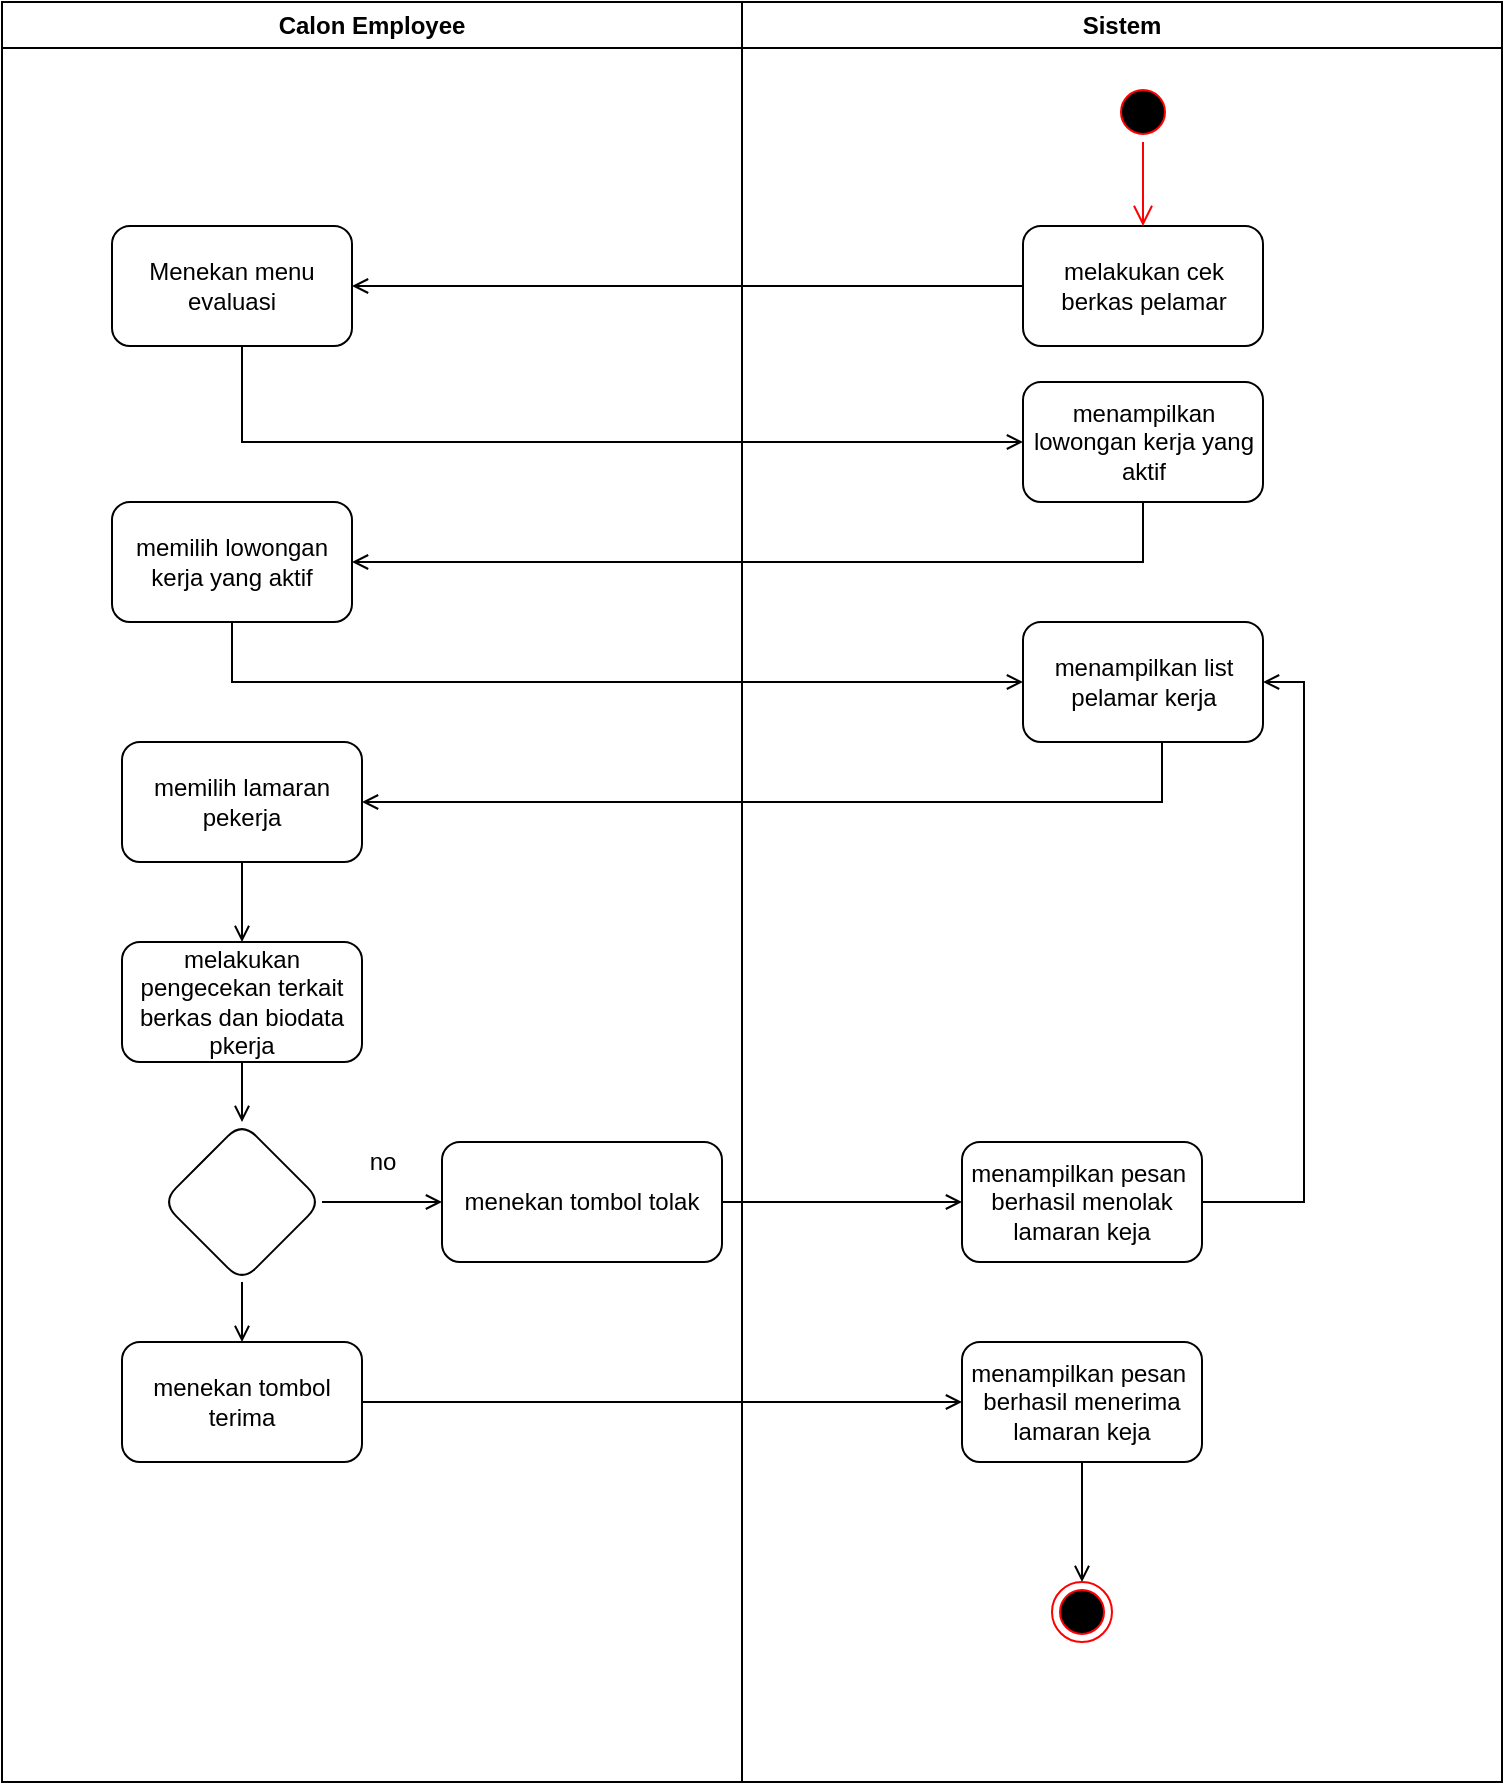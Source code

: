 <mxfile version="20.6.0" type="github">
  <diagram name="Page-1" id="e7e014a7-5840-1c2e-5031-d8a46d1fe8dd">
    <mxGraphModel dx="1485" dy="645" grid="1" gridSize="10" guides="1" tooltips="1" connect="1" arrows="1" fold="1" page="1" pageScale="1" pageWidth="1169" pageHeight="826" background="none" math="0" shadow="0">
      <root>
        <mxCell id="0" />
        <mxCell id="1" parent="0" />
        <mxCell id="SPDB-RYZYYu29DdNVvm_-6" value="Calon Employee" style="swimlane;whiteSpace=wrap;startSize=23;" parent="1" vertex="1">
          <mxGeometry x="-980" y="30" width="370" height="890" as="geometry" />
        </mxCell>
        <mxCell id="SPDB-RYZYYu29DdNVvm_-9" value="Menekan menu evaluasi" style="rounded=1;whiteSpace=wrap;html=1;" parent="SPDB-RYZYYu29DdNVvm_-6" vertex="1">
          <mxGeometry x="55" y="112" width="120" height="60" as="geometry" />
        </mxCell>
        <mxCell id="AOkr8u-bV6MO1qzEirwp-4" value="memilih lowongan kerja yang aktif" style="whiteSpace=wrap;html=1;rounded=1;" parent="SPDB-RYZYYu29DdNVvm_-6" vertex="1">
          <mxGeometry x="55" y="250" width="120" height="60" as="geometry" />
        </mxCell>
        <mxCell id="AOkr8u-bV6MO1qzEirwp-11" value="" style="edgeStyle=orthogonalEdgeStyle;rounded=0;orthogonalLoop=1;jettySize=auto;html=1;endArrow=open;endFill=0;" parent="SPDB-RYZYYu29DdNVvm_-6" source="AOkr8u-bV6MO1qzEirwp-8" target="AOkr8u-bV6MO1qzEirwp-10" edge="1">
          <mxGeometry relative="1" as="geometry" />
        </mxCell>
        <mxCell id="AOkr8u-bV6MO1qzEirwp-8" value="memilih lamaran pekerja" style="whiteSpace=wrap;html=1;rounded=1;" parent="SPDB-RYZYYu29DdNVvm_-6" vertex="1">
          <mxGeometry x="60" y="370" width="120" height="60" as="geometry" />
        </mxCell>
        <mxCell id="AOkr8u-bV6MO1qzEirwp-13" value="" style="edgeStyle=orthogonalEdgeStyle;rounded=0;orthogonalLoop=1;jettySize=auto;html=1;endArrow=open;endFill=0;" parent="SPDB-RYZYYu29DdNVvm_-6" source="AOkr8u-bV6MO1qzEirwp-10" target="AOkr8u-bV6MO1qzEirwp-12" edge="1">
          <mxGeometry relative="1" as="geometry" />
        </mxCell>
        <mxCell id="AOkr8u-bV6MO1qzEirwp-10" value="melakukan pengecekan terkait berkas dan biodata pkerja" style="whiteSpace=wrap;html=1;rounded=1;" parent="SPDB-RYZYYu29DdNVvm_-6" vertex="1">
          <mxGeometry x="60" y="470" width="120" height="60" as="geometry" />
        </mxCell>
        <mxCell id="AOkr8u-bV6MO1qzEirwp-15" value="" style="edgeStyle=orthogonalEdgeStyle;rounded=0;orthogonalLoop=1;jettySize=auto;html=1;endArrow=open;endFill=0;" parent="SPDB-RYZYYu29DdNVvm_-6" source="AOkr8u-bV6MO1qzEirwp-12" target="AOkr8u-bV6MO1qzEirwp-14" edge="1">
          <mxGeometry relative="1" as="geometry" />
        </mxCell>
        <mxCell id="AOkr8u-bV6MO1qzEirwp-17" value="" style="edgeStyle=orthogonalEdgeStyle;rounded=0;orthogonalLoop=1;jettySize=auto;html=1;endArrow=open;endFill=0;" parent="SPDB-RYZYYu29DdNVvm_-6" source="AOkr8u-bV6MO1qzEirwp-12" target="AOkr8u-bV6MO1qzEirwp-16" edge="1">
          <mxGeometry relative="1" as="geometry" />
        </mxCell>
        <mxCell id="AOkr8u-bV6MO1qzEirwp-12" value="" style="rhombus;whiteSpace=wrap;html=1;rounded=1;" parent="SPDB-RYZYYu29DdNVvm_-6" vertex="1">
          <mxGeometry x="80" y="560" width="80" height="80" as="geometry" />
        </mxCell>
        <mxCell id="AOkr8u-bV6MO1qzEirwp-14" value="menekan tombol tolak" style="whiteSpace=wrap;html=1;rounded=1;" parent="SPDB-RYZYYu29DdNVvm_-6" vertex="1">
          <mxGeometry x="220" y="570" width="140" height="60" as="geometry" />
        </mxCell>
        <mxCell id="AOkr8u-bV6MO1qzEirwp-16" value="menekan tombol terima" style="whiteSpace=wrap;html=1;rounded=1;" parent="SPDB-RYZYYu29DdNVvm_-6" vertex="1">
          <mxGeometry x="60" y="670" width="120" height="60" as="geometry" />
        </mxCell>
        <mxCell id="SPDB-RYZYYu29DdNVvm_-20" value="Sistem" style="swimlane;whiteSpace=wrap" parent="1" vertex="1">
          <mxGeometry x="-610" y="30" width="380" height="890" as="geometry" />
        </mxCell>
        <mxCell id="SPDB-RYZYYu29DdNVvm_-21" value="melakukan cek berkas pelamar" style="whiteSpace=wrap;html=1;fillColor=rgb(255, 255, 255);strokeColor=rgb(0, 0, 0);fontColor=rgb(0, 0, 0);rounded=1;" parent="SPDB-RYZYYu29DdNVvm_-20" vertex="1">
          <mxGeometry x="140.5" y="112" width="120" height="60" as="geometry" />
        </mxCell>
        <mxCell id="SPDB-RYZYYu29DdNVvm_-7" value="" style="ellipse;shape=startState;fillColor=#000000;strokeColor=#ff0000;" parent="SPDB-RYZYYu29DdNVvm_-20" vertex="1">
          <mxGeometry x="185.5" y="40" width="30" height="30" as="geometry" />
        </mxCell>
        <mxCell id="SPDB-RYZYYu29DdNVvm_-8" value="" style="edgeStyle=elbowEdgeStyle;elbow=horizontal;verticalAlign=bottom;endArrow=open;endSize=8;strokeColor=#FF0000;endFill=1;rounded=0;entryX=0.5;entryY=0;entryDx=0;entryDy=0;" parent="SPDB-RYZYYu29DdNVvm_-20" source="SPDB-RYZYYu29DdNVvm_-7" target="SPDB-RYZYYu29DdNVvm_-21" edge="1">
          <mxGeometry x="-270" y="40" as="geometry">
            <mxPoint x="-254.833" y="110" as="targetPoint" />
          </mxGeometry>
        </mxCell>
        <mxCell id="AOkr8u-bV6MO1qzEirwp-2" value="menampilkan lowongan kerja yang aktif" style="whiteSpace=wrap;html=1;rounded=1;" parent="SPDB-RYZYYu29DdNVvm_-20" vertex="1">
          <mxGeometry x="140.5" y="190" width="120" height="60" as="geometry" />
        </mxCell>
        <mxCell id="AOkr8u-bV6MO1qzEirwp-6" value="menampilkan list pelamar kerja" style="whiteSpace=wrap;html=1;rounded=1;" parent="SPDB-RYZYYu29DdNVvm_-20" vertex="1">
          <mxGeometry x="140.5" y="310" width="120" height="60" as="geometry" />
        </mxCell>
        <mxCell id="AOkr8u-bV6MO1qzEirwp-21" value="" style="edgeStyle=orthogonalEdgeStyle;rounded=0;orthogonalLoop=1;jettySize=auto;html=1;entryX=1;entryY=0.5;entryDx=0;entryDy=0;endArrow=open;endFill=0;" parent="SPDB-RYZYYu29DdNVvm_-20" source="AOkr8u-bV6MO1qzEirwp-18" target="AOkr8u-bV6MO1qzEirwp-6" edge="1">
          <mxGeometry relative="1" as="geometry">
            <mxPoint x="310" y="600" as="targetPoint" />
            <Array as="points">
              <mxPoint x="281" y="600" />
              <mxPoint x="281" y="340" />
            </Array>
          </mxGeometry>
        </mxCell>
        <mxCell id="AOkr8u-bV6MO1qzEirwp-18" value="menampilkan pesan&amp;nbsp;&lt;br&gt;berhasil menolak lamaran keja" style="whiteSpace=wrap;html=1;rounded=1;" parent="SPDB-RYZYYu29DdNVvm_-20" vertex="1">
          <mxGeometry x="110" y="570" width="120" height="60" as="geometry" />
        </mxCell>
        <mxCell id="AOkr8u-bV6MO1qzEirwp-26" style="edgeStyle=orthogonalEdgeStyle;rounded=0;orthogonalLoop=1;jettySize=auto;html=1;entryX=0.5;entryY=0;entryDx=0;entryDy=0;endArrow=open;endFill=0;" parent="SPDB-RYZYYu29DdNVvm_-20" source="AOkr8u-bV6MO1qzEirwp-23" target="AOkr8u-bV6MO1qzEirwp-25" edge="1">
          <mxGeometry relative="1" as="geometry" />
        </mxCell>
        <mxCell id="AOkr8u-bV6MO1qzEirwp-23" value="menampilkan pesan&amp;nbsp;&lt;br style=&quot;border-color: var(--border-color);&quot;&gt;berhasil menerima lamaran keja" style="whiteSpace=wrap;html=1;rounded=1;" parent="SPDB-RYZYYu29DdNVvm_-20" vertex="1">
          <mxGeometry x="110" y="670" width="120" height="60" as="geometry" />
        </mxCell>
        <mxCell id="AOkr8u-bV6MO1qzEirwp-25" value="" style="ellipse;html=1;shape=endState;fillColor=#000000;strokeColor=#ff0000;" parent="SPDB-RYZYYu29DdNVvm_-20" vertex="1">
          <mxGeometry x="155" y="790" width="30" height="30" as="geometry" />
        </mxCell>
        <mxCell id="AOkr8u-bV6MO1qzEirwp-1" style="edgeStyle=orthogonalEdgeStyle;rounded=0;orthogonalLoop=1;jettySize=auto;html=1;entryX=1;entryY=0.5;entryDx=0;entryDy=0;endArrow=open;endFill=0;" parent="1" source="SPDB-RYZYYu29DdNVvm_-21" target="SPDB-RYZYYu29DdNVvm_-9" edge="1">
          <mxGeometry relative="1" as="geometry" />
        </mxCell>
        <mxCell id="AOkr8u-bV6MO1qzEirwp-3" value="" style="edgeStyle=orthogonalEdgeStyle;rounded=0;orthogonalLoop=1;jettySize=auto;html=1;endArrow=open;endFill=0;" parent="1" source="SPDB-RYZYYu29DdNVvm_-9" target="AOkr8u-bV6MO1qzEirwp-2" edge="1">
          <mxGeometry relative="1" as="geometry">
            <Array as="points">
              <mxPoint x="-860" y="250" />
            </Array>
          </mxGeometry>
        </mxCell>
        <mxCell id="AOkr8u-bV6MO1qzEirwp-5" value="" style="edgeStyle=orthogonalEdgeStyle;rounded=0;orthogonalLoop=1;jettySize=auto;html=1;endArrow=open;endFill=0;" parent="1" source="AOkr8u-bV6MO1qzEirwp-2" target="AOkr8u-bV6MO1qzEirwp-4" edge="1">
          <mxGeometry relative="1" as="geometry">
            <Array as="points">
              <mxPoint x="-409" y="310" />
            </Array>
          </mxGeometry>
        </mxCell>
        <mxCell id="AOkr8u-bV6MO1qzEirwp-7" value="" style="edgeStyle=orthogonalEdgeStyle;rounded=0;orthogonalLoop=1;jettySize=auto;html=1;endArrow=open;endFill=0;" parent="1" source="AOkr8u-bV6MO1qzEirwp-4" target="AOkr8u-bV6MO1qzEirwp-6" edge="1">
          <mxGeometry relative="1" as="geometry">
            <Array as="points">
              <mxPoint x="-865" y="370" />
            </Array>
          </mxGeometry>
        </mxCell>
        <mxCell id="AOkr8u-bV6MO1qzEirwp-9" value="" style="edgeStyle=orthogonalEdgeStyle;rounded=0;orthogonalLoop=1;jettySize=auto;html=1;endArrow=open;endFill=0;" parent="1" source="AOkr8u-bV6MO1qzEirwp-6" target="AOkr8u-bV6MO1qzEirwp-8" edge="1">
          <mxGeometry relative="1" as="geometry">
            <Array as="points">
              <mxPoint x="-400" y="430" />
            </Array>
          </mxGeometry>
        </mxCell>
        <mxCell id="AOkr8u-bV6MO1qzEirwp-19" value="" style="edgeStyle=orthogonalEdgeStyle;rounded=0;orthogonalLoop=1;jettySize=auto;html=1;endArrow=open;endFill=0;" parent="1" source="AOkr8u-bV6MO1qzEirwp-14" target="AOkr8u-bV6MO1qzEirwp-18" edge="1">
          <mxGeometry relative="1" as="geometry" />
        </mxCell>
        <mxCell id="AOkr8u-bV6MO1qzEirwp-22" value="no" style="text;html=1;align=center;verticalAlign=middle;resizable=0;points=[];autosize=1;strokeColor=none;fillColor=none;" parent="1" vertex="1">
          <mxGeometry x="-810" y="595" width="40" height="30" as="geometry" />
        </mxCell>
        <mxCell id="AOkr8u-bV6MO1qzEirwp-24" value="" style="edgeStyle=orthogonalEdgeStyle;rounded=0;orthogonalLoop=1;jettySize=auto;html=1;endArrow=open;endFill=0;" parent="1" source="AOkr8u-bV6MO1qzEirwp-16" target="AOkr8u-bV6MO1qzEirwp-23" edge="1">
          <mxGeometry relative="1" as="geometry" />
        </mxCell>
      </root>
    </mxGraphModel>
  </diagram>
</mxfile>
